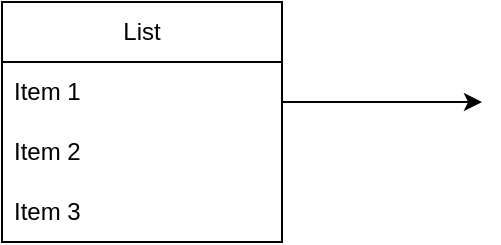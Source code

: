 <mxfile version="24.7.14">
  <diagram name="ページ1" id="XJ5l2u9ecVaz2ni-R6ZY">
    <mxGraphModel dx="934" dy="511" grid="1" gridSize="10" guides="1" tooltips="1" connect="1" arrows="1" fold="1" page="1" pageScale="1" pageWidth="827" pageHeight="1169" math="0" shadow="0">
      <root>
        <mxCell id="0" />
        <mxCell id="1" parent="0" />
        <mxCell id="emkTwZzT_6DFrtBnMUVe-1" value="List" style="swimlane;fontStyle=0;childLayout=stackLayout;horizontal=1;startSize=30;horizontalStack=0;resizeParent=1;resizeParentMax=0;resizeLast=0;collapsible=1;marginBottom=0;whiteSpace=wrap;html=1;" parent="1" vertex="1">
          <mxGeometry x="120" y="140" width="140" height="120" as="geometry" />
        </mxCell>
        <mxCell id="emkTwZzT_6DFrtBnMUVe-2" value="Item 1" style="text;strokeColor=none;fillColor=none;align=left;verticalAlign=middle;spacingLeft=4;spacingRight=4;overflow=hidden;points=[[0,0.5],[1,0.5]];portConstraint=eastwest;rotatable=0;whiteSpace=wrap;html=1;" parent="emkTwZzT_6DFrtBnMUVe-1" vertex="1">
          <mxGeometry y="30" width="140" height="30" as="geometry" />
        </mxCell>
        <mxCell id="emkTwZzT_6DFrtBnMUVe-3" value="Item 2" style="text;strokeColor=none;fillColor=none;align=left;verticalAlign=middle;spacingLeft=4;spacingRight=4;overflow=hidden;points=[[0,0.5],[1,0.5]];portConstraint=eastwest;rotatable=0;whiteSpace=wrap;html=1;" parent="emkTwZzT_6DFrtBnMUVe-1" vertex="1">
          <mxGeometry y="60" width="140" height="30" as="geometry" />
        </mxCell>
        <mxCell id="emkTwZzT_6DFrtBnMUVe-4" value="Item 3" style="text;strokeColor=none;fillColor=none;align=left;verticalAlign=middle;spacingLeft=4;spacingRight=4;overflow=hidden;points=[[0,0.5],[1,0.5]];portConstraint=eastwest;rotatable=0;whiteSpace=wrap;html=1;" parent="emkTwZzT_6DFrtBnMUVe-1" vertex="1">
          <mxGeometry y="90" width="140" height="30" as="geometry" />
        </mxCell>
        <mxCell id="emkTwZzT_6DFrtBnMUVe-5" value="" style="endArrow=classic;html=1;rounded=0;" parent="1" edge="1">
          <mxGeometry relative="1" as="geometry">
            <mxPoint x="260" y="190" as="sourcePoint" />
            <mxPoint x="360" y="190" as="targetPoint" />
          </mxGeometry>
        </mxCell>
      </root>
    </mxGraphModel>
  </diagram>
</mxfile>
